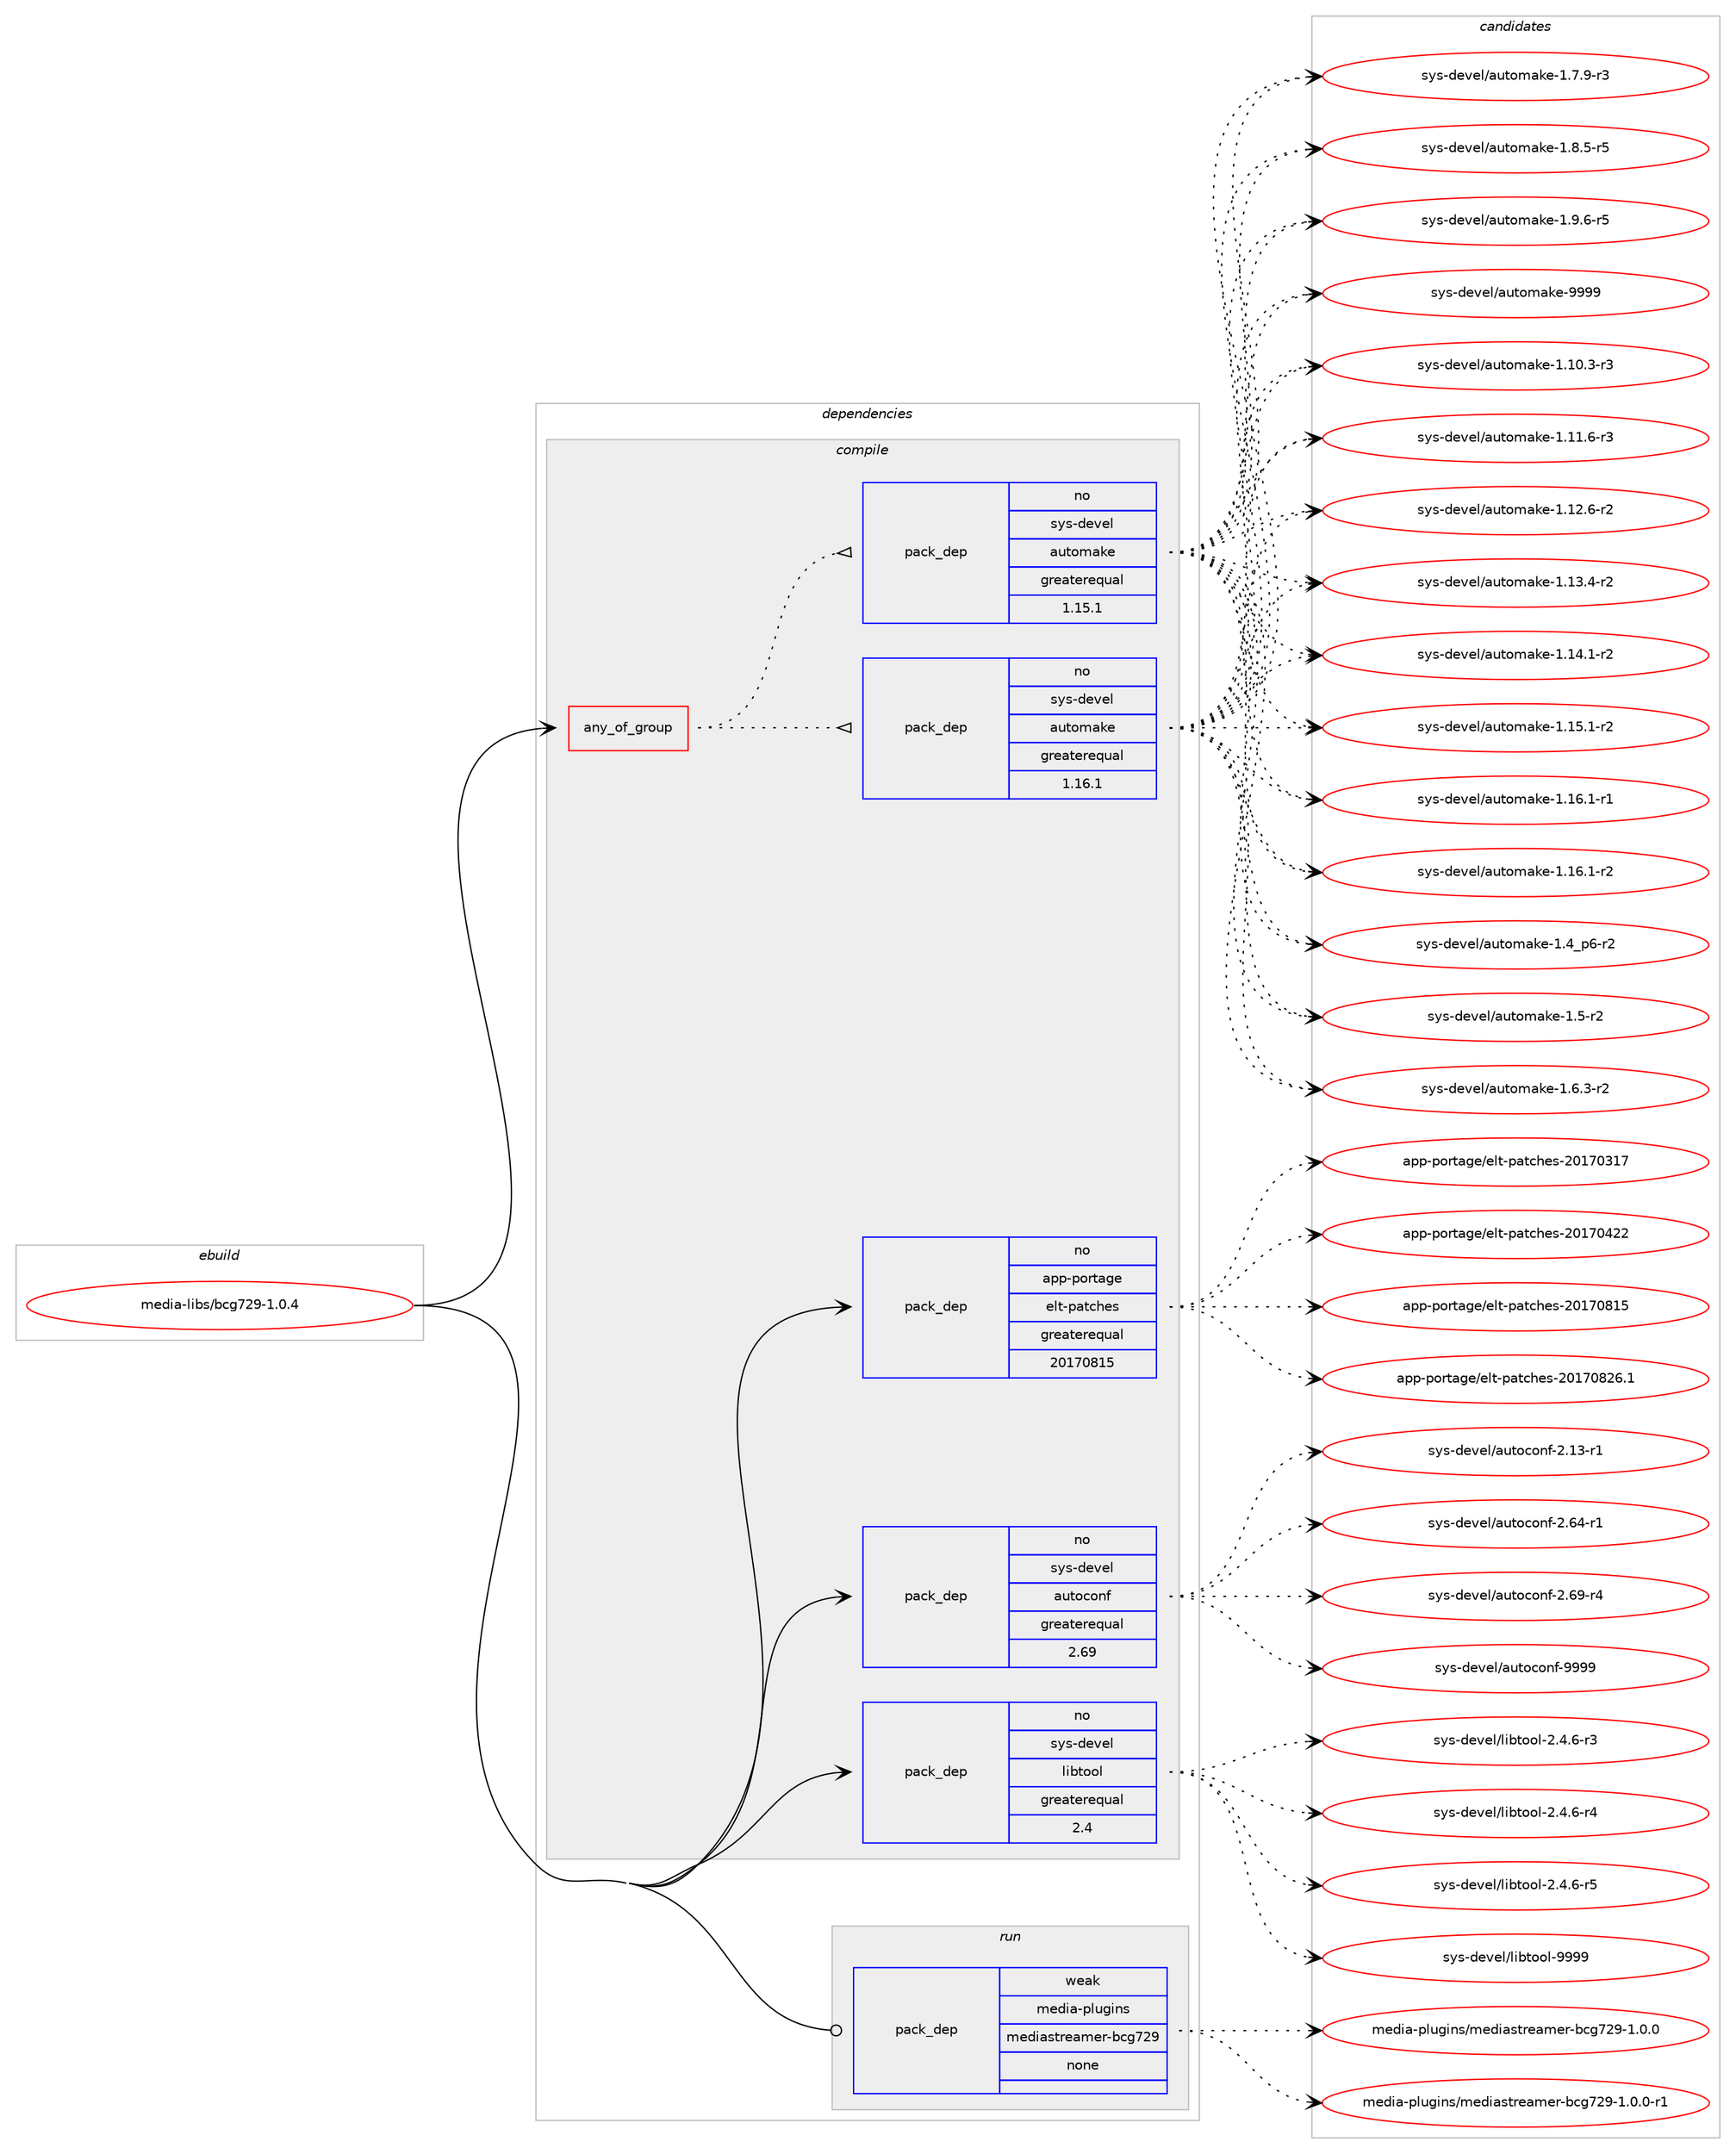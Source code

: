 digraph prolog {

# *************
# Graph options
# *************

newrank=true;
concentrate=true;
compound=true;
graph [rankdir=LR,fontname=Helvetica,fontsize=10,ranksep=1.5];#, ranksep=2.5, nodesep=0.2];
edge  [arrowhead=vee];
node  [fontname=Helvetica,fontsize=10];

# **********
# The ebuild
# **********

subgraph cluster_leftcol {
color=gray;
rank=same;
label=<<i>ebuild</i>>;
id [label="media-libs/bcg729-1.0.4", color=red, width=4, href="../media-libs/bcg729-1.0.4.svg"];
}

# ****************
# The dependencies
# ****************

subgraph cluster_midcol {
color=gray;
label=<<i>dependencies</i>>;
subgraph cluster_compile {
fillcolor="#eeeeee";
style=filled;
label=<<i>compile</i>>;
subgraph any13188 {
dependency784599 [label=<<TABLE BORDER="0" CELLBORDER="1" CELLSPACING="0" CELLPADDING="4"><TR><TD CELLPADDING="10">any_of_group</TD></TR></TABLE>>, shape=none, color=red];subgraph pack580213 {
dependency784600 [label=<<TABLE BORDER="0" CELLBORDER="1" CELLSPACING="0" CELLPADDING="4" WIDTH="220"><TR><TD ROWSPAN="6" CELLPADDING="30">pack_dep</TD></TR><TR><TD WIDTH="110">no</TD></TR><TR><TD>sys-devel</TD></TR><TR><TD>automake</TD></TR><TR><TD>greaterequal</TD></TR><TR><TD>1.16.1</TD></TR></TABLE>>, shape=none, color=blue];
}
dependency784599:e -> dependency784600:w [weight=20,style="dotted",arrowhead="oinv"];
subgraph pack580214 {
dependency784601 [label=<<TABLE BORDER="0" CELLBORDER="1" CELLSPACING="0" CELLPADDING="4" WIDTH="220"><TR><TD ROWSPAN="6" CELLPADDING="30">pack_dep</TD></TR><TR><TD WIDTH="110">no</TD></TR><TR><TD>sys-devel</TD></TR><TR><TD>automake</TD></TR><TR><TD>greaterequal</TD></TR><TR><TD>1.15.1</TD></TR></TABLE>>, shape=none, color=blue];
}
dependency784599:e -> dependency784601:w [weight=20,style="dotted",arrowhead="oinv"];
}
id:e -> dependency784599:w [weight=20,style="solid",arrowhead="vee"];
subgraph pack580215 {
dependency784602 [label=<<TABLE BORDER="0" CELLBORDER="1" CELLSPACING="0" CELLPADDING="4" WIDTH="220"><TR><TD ROWSPAN="6" CELLPADDING="30">pack_dep</TD></TR><TR><TD WIDTH="110">no</TD></TR><TR><TD>app-portage</TD></TR><TR><TD>elt-patches</TD></TR><TR><TD>greaterequal</TD></TR><TR><TD>20170815</TD></TR></TABLE>>, shape=none, color=blue];
}
id:e -> dependency784602:w [weight=20,style="solid",arrowhead="vee"];
subgraph pack580216 {
dependency784603 [label=<<TABLE BORDER="0" CELLBORDER="1" CELLSPACING="0" CELLPADDING="4" WIDTH="220"><TR><TD ROWSPAN="6" CELLPADDING="30">pack_dep</TD></TR><TR><TD WIDTH="110">no</TD></TR><TR><TD>sys-devel</TD></TR><TR><TD>autoconf</TD></TR><TR><TD>greaterequal</TD></TR><TR><TD>2.69</TD></TR></TABLE>>, shape=none, color=blue];
}
id:e -> dependency784603:w [weight=20,style="solid",arrowhead="vee"];
subgraph pack580217 {
dependency784604 [label=<<TABLE BORDER="0" CELLBORDER="1" CELLSPACING="0" CELLPADDING="4" WIDTH="220"><TR><TD ROWSPAN="6" CELLPADDING="30">pack_dep</TD></TR><TR><TD WIDTH="110">no</TD></TR><TR><TD>sys-devel</TD></TR><TR><TD>libtool</TD></TR><TR><TD>greaterequal</TD></TR><TR><TD>2.4</TD></TR></TABLE>>, shape=none, color=blue];
}
id:e -> dependency784604:w [weight=20,style="solid",arrowhead="vee"];
}
subgraph cluster_compileandrun {
fillcolor="#eeeeee";
style=filled;
label=<<i>compile and run</i>>;
}
subgraph cluster_run {
fillcolor="#eeeeee";
style=filled;
label=<<i>run</i>>;
subgraph pack580218 {
dependency784605 [label=<<TABLE BORDER="0" CELLBORDER="1" CELLSPACING="0" CELLPADDING="4" WIDTH="220"><TR><TD ROWSPAN="6" CELLPADDING="30">pack_dep</TD></TR><TR><TD WIDTH="110">weak</TD></TR><TR><TD>media-plugins</TD></TR><TR><TD>mediastreamer-bcg729</TD></TR><TR><TD>none</TD></TR><TR><TD></TD></TR></TABLE>>, shape=none, color=blue];
}
id:e -> dependency784605:w [weight=20,style="solid",arrowhead="odot"];
}
}

# **************
# The candidates
# **************

subgraph cluster_choices {
rank=same;
color=gray;
label=<<i>candidates</i>>;

subgraph choice580213 {
color=black;
nodesep=1;
choice11512111545100101118101108479711711611110997107101454946494846514511451 [label="sys-devel/automake-1.10.3-r3", color=red, width=4,href="../sys-devel/automake-1.10.3-r3.svg"];
choice11512111545100101118101108479711711611110997107101454946494946544511451 [label="sys-devel/automake-1.11.6-r3", color=red, width=4,href="../sys-devel/automake-1.11.6-r3.svg"];
choice11512111545100101118101108479711711611110997107101454946495046544511450 [label="sys-devel/automake-1.12.6-r2", color=red, width=4,href="../sys-devel/automake-1.12.6-r2.svg"];
choice11512111545100101118101108479711711611110997107101454946495146524511450 [label="sys-devel/automake-1.13.4-r2", color=red, width=4,href="../sys-devel/automake-1.13.4-r2.svg"];
choice11512111545100101118101108479711711611110997107101454946495246494511450 [label="sys-devel/automake-1.14.1-r2", color=red, width=4,href="../sys-devel/automake-1.14.1-r2.svg"];
choice11512111545100101118101108479711711611110997107101454946495346494511450 [label="sys-devel/automake-1.15.1-r2", color=red, width=4,href="../sys-devel/automake-1.15.1-r2.svg"];
choice11512111545100101118101108479711711611110997107101454946495446494511449 [label="sys-devel/automake-1.16.1-r1", color=red, width=4,href="../sys-devel/automake-1.16.1-r1.svg"];
choice11512111545100101118101108479711711611110997107101454946495446494511450 [label="sys-devel/automake-1.16.1-r2", color=red, width=4,href="../sys-devel/automake-1.16.1-r2.svg"];
choice115121115451001011181011084797117116111109971071014549465295112544511450 [label="sys-devel/automake-1.4_p6-r2", color=red, width=4,href="../sys-devel/automake-1.4_p6-r2.svg"];
choice11512111545100101118101108479711711611110997107101454946534511450 [label="sys-devel/automake-1.5-r2", color=red, width=4,href="../sys-devel/automake-1.5-r2.svg"];
choice115121115451001011181011084797117116111109971071014549465446514511450 [label="sys-devel/automake-1.6.3-r2", color=red, width=4,href="../sys-devel/automake-1.6.3-r2.svg"];
choice115121115451001011181011084797117116111109971071014549465546574511451 [label="sys-devel/automake-1.7.9-r3", color=red, width=4,href="../sys-devel/automake-1.7.9-r3.svg"];
choice115121115451001011181011084797117116111109971071014549465646534511453 [label="sys-devel/automake-1.8.5-r5", color=red, width=4,href="../sys-devel/automake-1.8.5-r5.svg"];
choice115121115451001011181011084797117116111109971071014549465746544511453 [label="sys-devel/automake-1.9.6-r5", color=red, width=4,href="../sys-devel/automake-1.9.6-r5.svg"];
choice115121115451001011181011084797117116111109971071014557575757 [label="sys-devel/automake-9999", color=red, width=4,href="../sys-devel/automake-9999.svg"];
dependency784600:e -> choice11512111545100101118101108479711711611110997107101454946494846514511451:w [style=dotted,weight="100"];
dependency784600:e -> choice11512111545100101118101108479711711611110997107101454946494946544511451:w [style=dotted,weight="100"];
dependency784600:e -> choice11512111545100101118101108479711711611110997107101454946495046544511450:w [style=dotted,weight="100"];
dependency784600:e -> choice11512111545100101118101108479711711611110997107101454946495146524511450:w [style=dotted,weight="100"];
dependency784600:e -> choice11512111545100101118101108479711711611110997107101454946495246494511450:w [style=dotted,weight="100"];
dependency784600:e -> choice11512111545100101118101108479711711611110997107101454946495346494511450:w [style=dotted,weight="100"];
dependency784600:e -> choice11512111545100101118101108479711711611110997107101454946495446494511449:w [style=dotted,weight="100"];
dependency784600:e -> choice11512111545100101118101108479711711611110997107101454946495446494511450:w [style=dotted,weight="100"];
dependency784600:e -> choice115121115451001011181011084797117116111109971071014549465295112544511450:w [style=dotted,weight="100"];
dependency784600:e -> choice11512111545100101118101108479711711611110997107101454946534511450:w [style=dotted,weight="100"];
dependency784600:e -> choice115121115451001011181011084797117116111109971071014549465446514511450:w [style=dotted,weight="100"];
dependency784600:e -> choice115121115451001011181011084797117116111109971071014549465546574511451:w [style=dotted,weight="100"];
dependency784600:e -> choice115121115451001011181011084797117116111109971071014549465646534511453:w [style=dotted,weight="100"];
dependency784600:e -> choice115121115451001011181011084797117116111109971071014549465746544511453:w [style=dotted,weight="100"];
dependency784600:e -> choice115121115451001011181011084797117116111109971071014557575757:w [style=dotted,weight="100"];
}
subgraph choice580214 {
color=black;
nodesep=1;
choice11512111545100101118101108479711711611110997107101454946494846514511451 [label="sys-devel/automake-1.10.3-r3", color=red, width=4,href="../sys-devel/automake-1.10.3-r3.svg"];
choice11512111545100101118101108479711711611110997107101454946494946544511451 [label="sys-devel/automake-1.11.6-r3", color=red, width=4,href="../sys-devel/automake-1.11.6-r3.svg"];
choice11512111545100101118101108479711711611110997107101454946495046544511450 [label="sys-devel/automake-1.12.6-r2", color=red, width=4,href="../sys-devel/automake-1.12.6-r2.svg"];
choice11512111545100101118101108479711711611110997107101454946495146524511450 [label="sys-devel/automake-1.13.4-r2", color=red, width=4,href="../sys-devel/automake-1.13.4-r2.svg"];
choice11512111545100101118101108479711711611110997107101454946495246494511450 [label="sys-devel/automake-1.14.1-r2", color=red, width=4,href="../sys-devel/automake-1.14.1-r2.svg"];
choice11512111545100101118101108479711711611110997107101454946495346494511450 [label="sys-devel/automake-1.15.1-r2", color=red, width=4,href="../sys-devel/automake-1.15.1-r2.svg"];
choice11512111545100101118101108479711711611110997107101454946495446494511449 [label="sys-devel/automake-1.16.1-r1", color=red, width=4,href="../sys-devel/automake-1.16.1-r1.svg"];
choice11512111545100101118101108479711711611110997107101454946495446494511450 [label="sys-devel/automake-1.16.1-r2", color=red, width=4,href="../sys-devel/automake-1.16.1-r2.svg"];
choice115121115451001011181011084797117116111109971071014549465295112544511450 [label="sys-devel/automake-1.4_p6-r2", color=red, width=4,href="../sys-devel/automake-1.4_p6-r2.svg"];
choice11512111545100101118101108479711711611110997107101454946534511450 [label="sys-devel/automake-1.5-r2", color=red, width=4,href="../sys-devel/automake-1.5-r2.svg"];
choice115121115451001011181011084797117116111109971071014549465446514511450 [label="sys-devel/automake-1.6.3-r2", color=red, width=4,href="../sys-devel/automake-1.6.3-r2.svg"];
choice115121115451001011181011084797117116111109971071014549465546574511451 [label="sys-devel/automake-1.7.9-r3", color=red, width=4,href="../sys-devel/automake-1.7.9-r3.svg"];
choice115121115451001011181011084797117116111109971071014549465646534511453 [label="sys-devel/automake-1.8.5-r5", color=red, width=4,href="../sys-devel/automake-1.8.5-r5.svg"];
choice115121115451001011181011084797117116111109971071014549465746544511453 [label="sys-devel/automake-1.9.6-r5", color=red, width=4,href="../sys-devel/automake-1.9.6-r5.svg"];
choice115121115451001011181011084797117116111109971071014557575757 [label="sys-devel/automake-9999", color=red, width=4,href="../sys-devel/automake-9999.svg"];
dependency784601:e -> choice11512111545100101118101108479711711611110997107101454946494846514511451:w [style=dotted,weight="100"];
dependency784601:e -> choice11512111545100101118101108479711711611110997107101454946494946544511451:w [style=dotted,weight="100"];
dependency784601:e -> choice11512111545100101118101108479711711611110997107101454946495046544511450:w [style=dotted,weight="100"];
dependency784601:e -> choice11512111545100101118101108479711711611110997107101454946495146524511450:w [style=dotted,weight="100"];
dependency784601:e -> choice11512111545100101118101108479711711611110997107101454946495246494511450:w [style=dotted,weight="100"];
dependency784601:e -> choice11512111545100101118101108479711711611110997107101454946495346494511450:w [style=dotted,weight="100"];
dependency784601:e -> choice11512111545100101118101108479711711611110997107101454946495446494511449:w [style=dotted,weight="100"];
dependency784601:e -> choice11512111545100101118101108479711711611110997107101454946495446494511450:w [style=dotted,weight="100"];
dependency784601:e -> choice115121115451001011181011084797117116111109971071014549465295112544511450:w [style=dotted,weight="100"];
dependency784601:e -> choice11512111545100101118101108479711711611110997107101454946534511450:w [style=dotted,weight="100"];
dependency784601:e -> choice115121115451001011181011084797117116111109971071014549465446514511450:w [style=dotted,weight="100"];
dependency784601:e -> choice115121115451001011181011084797117116111109971071014549465546574511451:w [style=dotted,weight="100"];
dependency784601:e -> choice115121115451001011181011084797117116111109971071014549465646534511453:w [style=dotted,weight="100"];
dependency784601:e -> choice115121115451001011181011084797117116111109971071014549465746544511453:w [style=dotted,weight="100"];
dependency784601:e -> choice115121115451001011181011084797117116111109971071014557575757:w [style=dotted,weight="100"];
}
subgraph choice580215 {
color=black;
nodesep=1;
choice97112112451121111141169710310147101108116451129711699104101115455048495548514955 [label="app-portage/elt-patches-20170317", color=red, width=4,href="../app-portage/elt-patches-20170317.svg"];
choice97112112451121111141169710310147101108116451129711699104101115455048495548525050 [label="app-portage/elt-patches-20170422", color=red, width=4,href="../app-portage/elt-patches-20170422.svg"];
choice97112112451121111141169710310147101108116451129711699104101115455048495548564953 [label="app-portage/elt-patches-20170815", color=red, width=4,href="../app-portage/elt-patches-20170815.svg"];
choice971121124511211111411697103101471011081164511297116991041011154550484955485650544649 [label="app-portage/elt-patches-20170826.1", color=red, width=4,href="../app-portage/elt-patches-20170826.1.svg"];
dependency784602:e -> choice97112112451121111141169710310147101108116451129711699104101115455048495548514955:w [style=dotted,weight="100"];
dependency784602:e -> choice97112112451121111141169710310147101108116451129711699104101115455048495548525050:w [style=dotted,weight="100"];
dependency784602:e -> choice97112112451121111141169710310147101108116451129711699104101115455048495548564953:w [style=dotted,weight="100"];
dependency784602:e -> choice971121124511211111411697103101471011081164511297116991041011154550484955485650544649:w [style=dotted,weight="100"];
}
subgraph choice580216 {
color=black;
nodesep=1;
choice1151211154510010111810110847971171161119911111010245504649514511449 [label="sys-devel/autoconf-2.13-r1", color=red, width=4,href="../sys-devel/autoconf-2.13-r1.svg"];
choice1151211154510010111810110847971171161119911111010245504654524511449 [label="sys-devel/autoconf-2.64-r1", color=red, width=4,href="../sys-devel/autoconf-2.64-r1.svg"];
choice1151211154510010111810110847971171161119911111010245504654574511452 [label="sys-devel/autoconf-2.69-r4", color=red, width=4,href="../sys-devel/autoconf-2.69-r4.svg"];
choice115121115451001011181011084797117116111991111101024557575757 [label="sys-devel/autoconf-9999", color=red, width=4,href="../sys-devel/autoconf-9999.svg"];
dependency784603:e -> choice1151211154510010111810110847971171161119911111010245504649514511449:w [style=dotted,weight="100"];
dependency784603:e -> choice1151211154510010111810110847971171161119911111010245504654524511449:w [style=dotted,weight="100"];
dependency784603:e -> choice1151211154510010111810110847971171161119911111010245504654574511452:w [style=dotted,weight="100"];
dependency784603:e -> choice115121115451001011181011084797117116111991111101024557575757:w [style=dotted,weight="100"];
}
subgraph choice580217 {
color=black;
nodesep=1;
choice1151211154510010111810110847108105981161111111084550465246544511451 [label="sys-devel/libtool-2.4.6-r3", color=red, width=4,href="../sys-devel/libtool-2.4.6-r3.svg"];
choice1151211154510010111810110847108105981161111111084550465246544511452 [label="sys-devel/libtool-2.4.6-r4", color=red, width=4,href="../sys-devel/libtool-2.4.6-r4.svg"];
choice1151211154510010111810110847108105981161111111084550465246544511453 [label="sys-devel/libtool-2.4.6-r5", color=red, width=4,href="../sys-devel/libtool-2.4.6-r5.svg"];
choice1151211154510010111810110847108105981161111111084557575757 [label="sys-devel/libtool-9999", color=red, width=4,href="../sys-devel/libtool-9999.svg"];
dependency784604:e -> choice1151211154510010111810110847108105981161111111084550465246544511451:w [style=dotted,weight="100"];
dependency784604:e -> choice1151211154510010111810110847108105981161111111084550465246544511452:w [style=dotted,weight="100"];
dependency784604:e -> choice1151211154510010111810110847108105981161111111084550465246544511453:w [style=dotted,weight="100"];
dependency784604:e -> choice1151211154510010111810110847108105981161111111084557575757:w [style=dotted,weight="100"];
}
subgraph choice580218 {
color=black;
nodesep=1;
choice1091011001059745112108117103105110115471091011001059711511611410197109101114459899103555057454946484648 [label="media-plugins/mediastreamer-bcg729-1.0.0", color=red, width=4,href="../media-plugins/mediastreamer-bcg729-1.0.0.svg"];
choice10910110010597451121081171031051101154710910110010597115116114101971091011144598991035550574549464846484511449 [label="media-plugins/mediastreamer-bcg729-1.0.0-r1", color=red, width=4,href="../media-plugins/mediastreamer-bcg729-1.0.0-r1.svg"];
dependency784605:e -> choice1091011001059745112108117103105110115471091011001059711511611410197109101114459899103555057454946484648:w [style=dotted,weight="100"];
dependency784605:e -> choice10910110010597451121081171031051101154710910110010597115116114101971091011144598991035550574549464846484511449:w [style=dotted,weight="100"];
}
}

}
